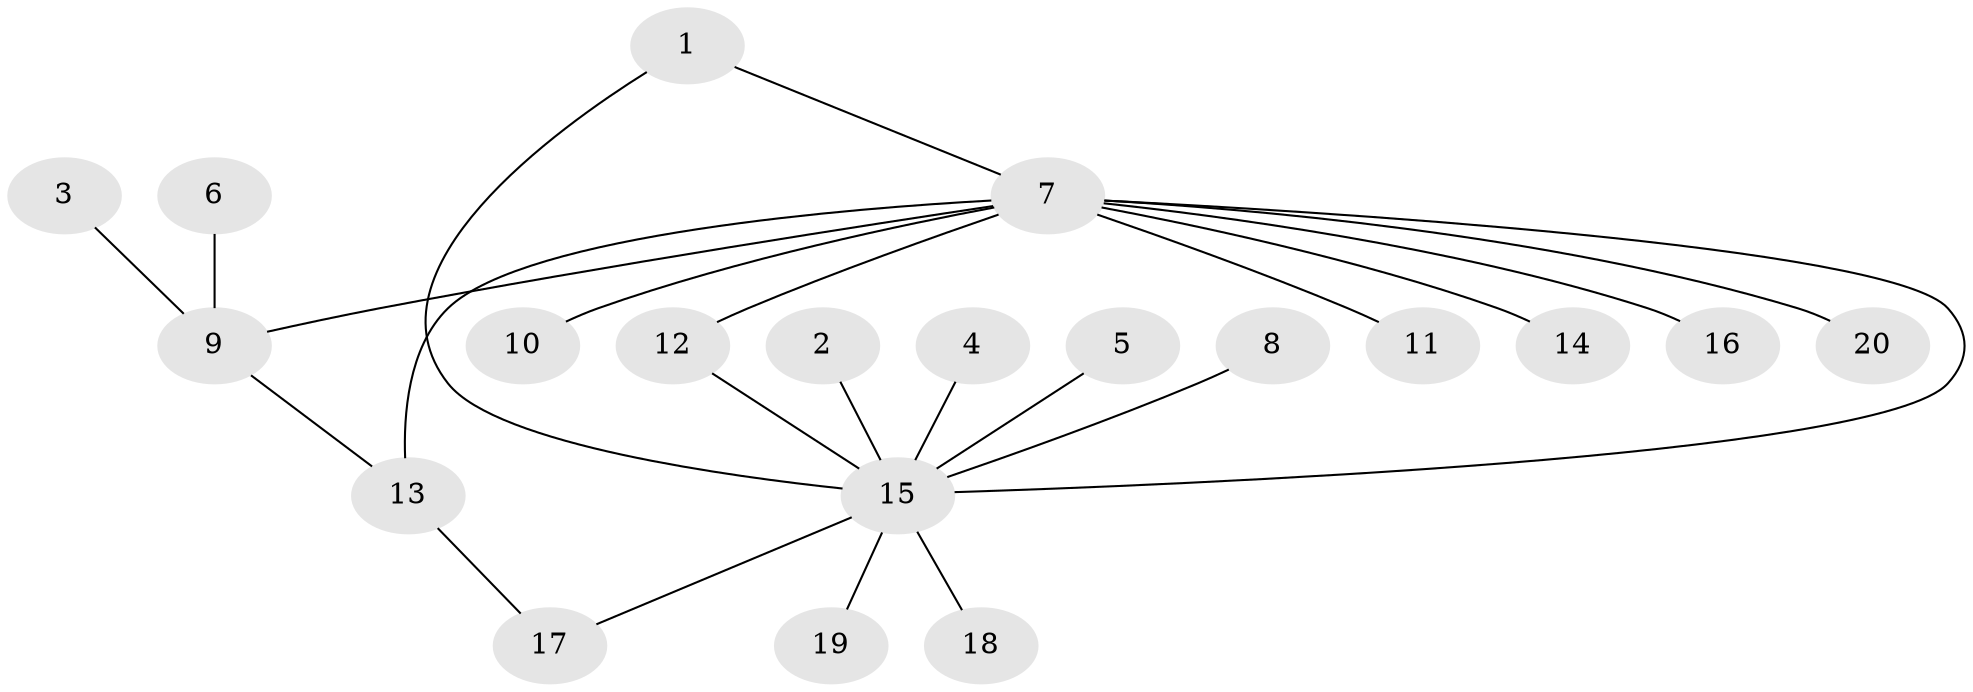 // original degree distribution, {2: 0.12698412698412698, 16: 0.015873015873015872, 14: 0.015873015873015872, 8: 0.015873015873015872, 3: 0.14285714285714285, 7: 0.015873015873015872, 1: 0.6349206349206349, 4: 0.031746031746031744}
// Generated by graph-tools (version 1.1) at 2025/36/03/04/25 23:36:44]
// undirected, 20 vertices, 23 edges
graph export_dot {
  node [color=gray90,style=filled];
  1;
  2;
  3;
  4;
  5;
  6;
  7;
  8;
  9;
  10;
  11;
  12;
  13;
  14;
  15;
  16;
  17;
  18;
  19;
  20;
  1 -- 7 [weight=1.0];
  1 -- 15 [weight=1.0];
  2 -- 15 [weight=1.0];
  3 -- 9 [weight=1.0];
  4 -- 15 [weight=1.0];
  5 -- 15 [weight=1.0];
  6 -- 9 [weight=1.0];
  7 -- 9 [weight=1.0];
  7 -- 10 [weight=1.0];
  7 -- 11 [weight=1.0];
  7 -- 12 [weight=2.0];
  7 -- 13 [weight=1.0];
  7 -- 14 [weight=1.0];
  7 -- 15 [weight=1.0];
  7 -- 16 [weight=1.0];
  7 -- 20 [weight=2.0];
  8 -- 15 [weight=1.0];
  9 -- 13 [weight=1.0];
  12 -- 15 [weight=1.0];
  13 -- 17 [weight=1.0];
  15 -- 17 [weight=1.0];
  15 -- 18 [weight=1.0];
  15 -- 19 [weight=1.0];
}
